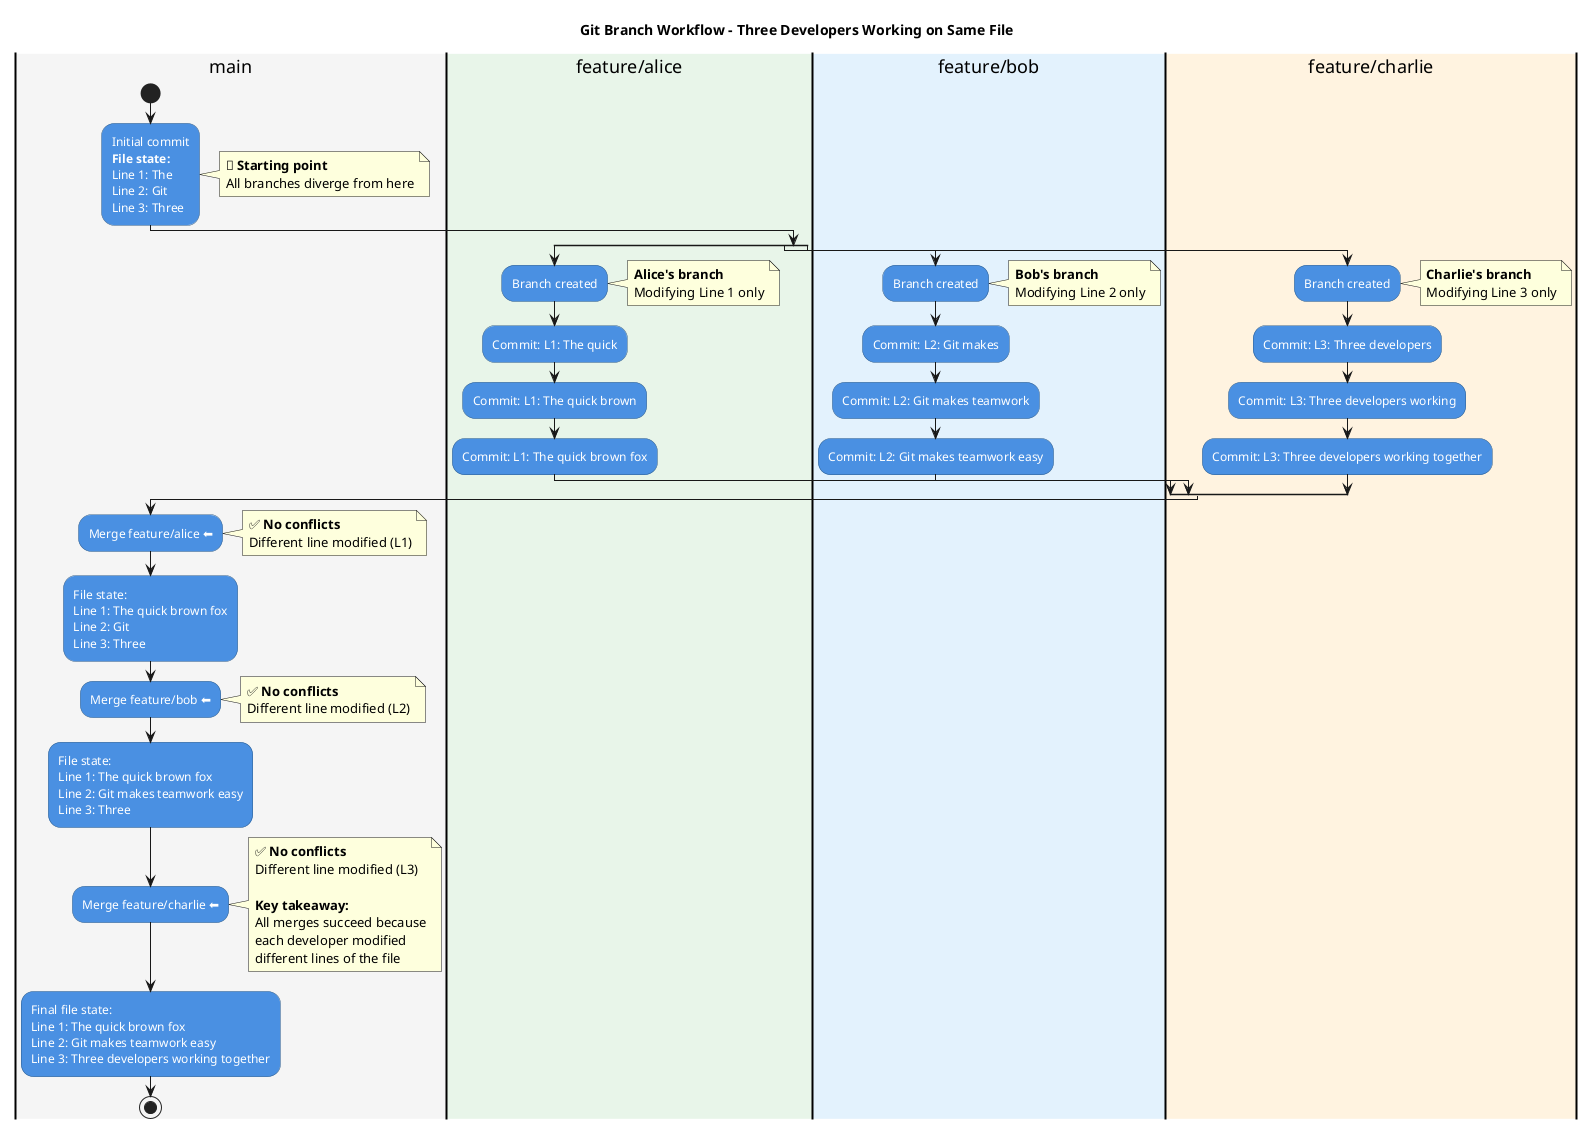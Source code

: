 @startuml branch-merge-example

skinparam backgroundColor #FFFFFF
skinparam defaultFontName Arial
skinparam activity {
  BackgroundColor #4A90E2
  BorderColor #2E5C8A
  FontColor #FFFFFF
}

skinparam swimlane {
  BorderColor #000000
  BorderThickness 2
}

title Git Branch Workflow - Three Developers Working on Same File

|#F5F5F5|main|
start
:Initial commit
**File state:**
Line 1: The
Line 2: Git
Line 3: Three;
note right
  🚀 **Starting point**
  All branches diverge from here
end note

split
  |#E8F5E9|feature/alice|
  :Branch created;
  note right
    **Alice's branch**
    Modifying Line 1 only
  end note
  :Commit: L1: The quick;
  :Commit: L1: The quick brown;
  :Commit: L1: The quick brown fox;
split again
  |#E3F2FD|feature/bob|
  :Branch created;
  note right
    **Bob's branch**
    Modifying Line 2 only
  end note
  :Commit: L2: Git makes;
  :Commit: L2: Git makes teamwork;
  :Commit: L2: Git makes teamwork easy;
split again
  |#FFF3E0|feature/charlie|
  :Branch created;
  note right
    **Charlie's branch**
    Modifying Line 3 only
  end note
  :Commit: L3: Three developers;
  :Commit: L3: Three developers working;
  :Commit: L3: Three developers working together;
end split

|#F5F5F5|main|
:Merge feature/alice ⬅;
note right
  ✅ **No conflicts**
  Different line modified (L1)
end note
:File state:
Line 1: The quick brown fox
Line 2: Git
Line 3: Three;

:Merge feature/bob ⬅;
note right
  ✅ **No conflicts**
  Different line modified (L2)
end note
:File state:
Line 1: The quick brown fox
Line 2: Git makes teamwork easy
Line 3: Three;

:Merge feature/charlie ⬅;
note right
  ✅ **No conflicts**
  Different line modified (L3)

  **Key takeaway:**
  All merges succeed because
  each developer modified
  different lines of the file
end note
:Final file state:
Line 1: The quick brown fox
Line 2: Git makes teamwork easy
Line 3: Three developers working together;

stop

@enduml
